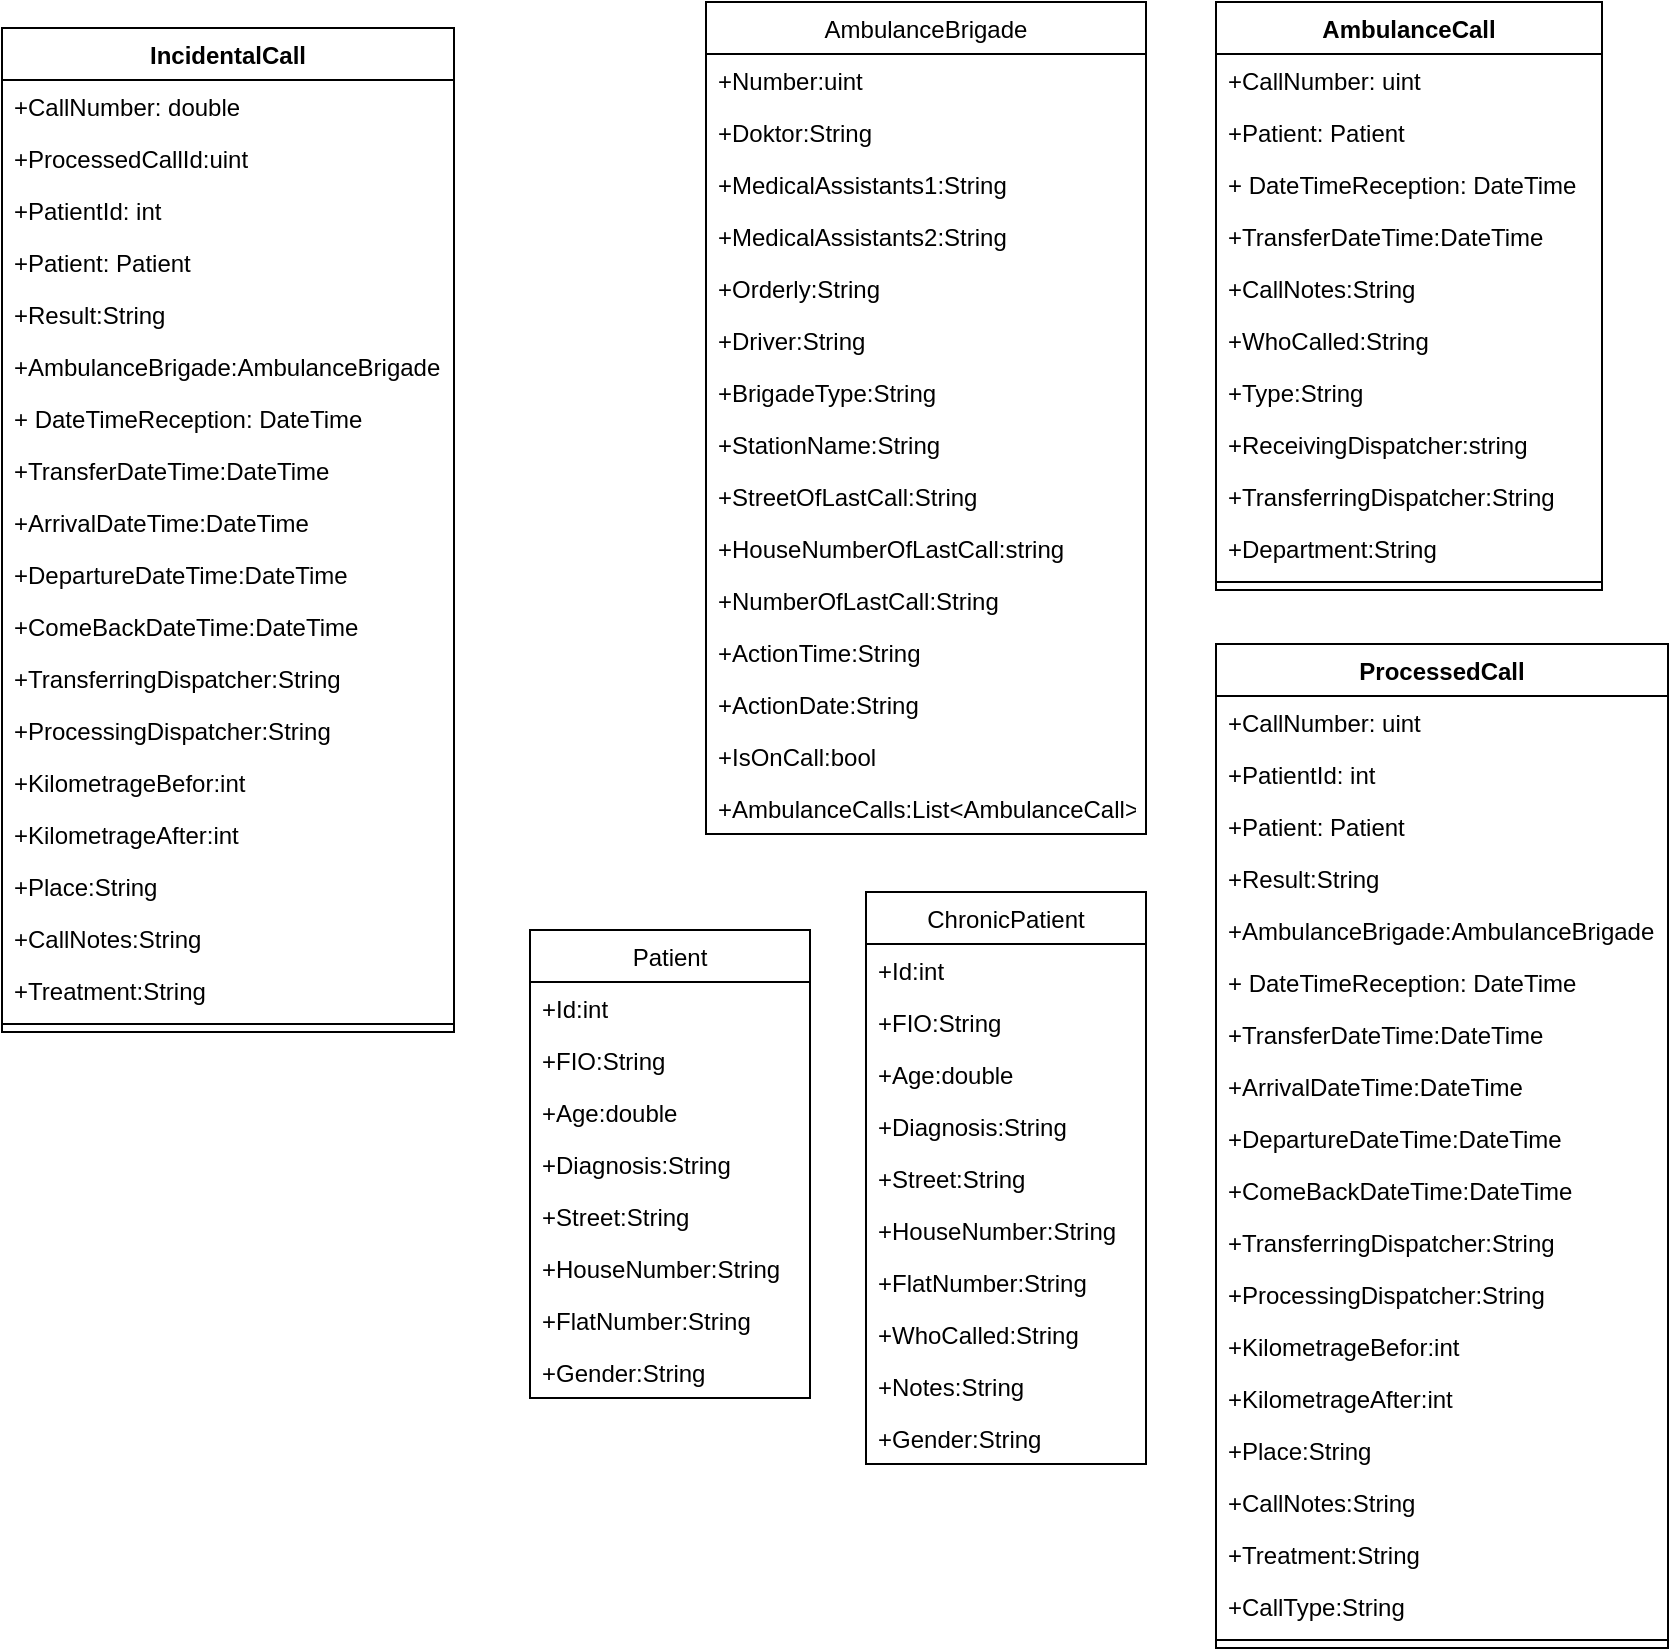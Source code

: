 <mxfile version="13.0.8"><diagram id="j4lk6knOGdsqaf_qtKKA" name="Page-1"><mxGraphModel dx="2028" dy="813" grid="1" gridSize="11" guides="1" tooltips="1" connect="1" arrows="1" fold="1" page="1" pageScale="1" pageWidth="2339" pageHeight="3300" math="0" shadow="0"><root><mxCell id="0"/><mxCell id="1" parent="0"/><mxCell id="YrctxMzLLQx7Gvt2rI-y-67" value="AmbulanceCall" style="swimlane;fontStyle=1;align=center;verticalAlign=top;childLayout=stackLayout;horizontal=1;startSize=26;horizontalStack=0;resizeParent=1;resizeParentMax=0;resizeLast=0;collapsible=1;marginBottom=0;" vertex="1" parent="1"><mxGeometry x="794" y="20" width="193" height="294" as="geometry"/></mxCell><mxCell id="YrctxMzLLQx7Gvt2rI-y-68" value="+CallNumber: uint" style="text;strokeColor=none;fillColor=none;align=left;verticalAlign=top;spacingLeft=4;spacingRight=4;overflow=hidden;rotatable=0;points=[[0,0.5],[1,0.5]];portConstraint=eastwest;" vertex="1" parent="YrctxMzLLQx7Gvt2rI-y-67"><mxGeometry y="26" width="193" height="26" as="geometry"/></mxCell><mxCell id="YrctxMzLLQx7Gvt2rI-y-79" value="+Patient: Patient" style="text;strokeColor=none;fillColor=none;align=left;verticalAlign=top;spacingLeft=4;spacingRight=4;overflow=hidden;rotatable=0;points=[[0,0.5],[1,0.5]];portConstraint=eastwest;" vertex="1" parent="YrctxMzLLQx7Gvt2rI-y-67"><mxGeometry y="52" width="193" height="26" as="geometry"/></mxCell><mxCell id="YrctxMzLLQx7Gvt2rI-y-71" value="+ DateTimeReception: DateTime" style="text;strokeColor=none;fillColor=none;align=left;verticalAlign=top;spacingLeft=4;spacingRight=4;overflow=hidden;rotatable=0;points=[[0,0.5],[1,0.5]];portConstraint=eastwest;" vertex="1" parent="YrctxMzLLQx7Gvt2rI-y-67"><mxGeometry y="78" width="193" height="26" as="geometry"/></mxCell><mxCell id="YrctxMzLLQx7Gvt2rI-y-76" value="+TransferDateTime:DateTime" style="text;strokeColor=none;fillColor=none;align=left;verticalAlign=top;spacingLeft=4;spacingRight=4;overflow=hidden;rotatable=0;points=[[0,0.5],[1,0.5]];portConstraint=eastwest;" vertex="1" parent="YrctxMzLLQx7Gvt2rI-y-67"><mxGeometry y="104" width="193" height="26" as="geometry"/></mxCell><mxCell id="YrctxMzLLQx7Gvt2rI-y-74" value="+CallNotes:String" style="text;strokeColor=none;fillColor=none;align=left;verticalAlign=top;spacingLeft=4;spacingRight=4;overflow=hidden;rotatable=0;points=[[0,0.5],[1,0.5]];portConstraint=eastwest;" vertex="1" parent="YrctxMzLLQx7Gvt2rI-y-67"><mxGeometry y="130" width="193" height="26" as="geometry"/></mxCell><mxCell id="YrctxMzLLQx7Gvt2rI-y-75" value="+WhoCalled:String" style="text;strokeColor=none;fillColor=none;align=left;verticalAlign=top;spacingLeft=4;spacingRight=4;overflow=hidden;rotatable=0;points=[[0,0.5],[1,0.5]];portConstraint=eastwest;" vertex="1" parent="YrctxMzLLQx7Gvt2rI-y-67"><mxGeometry y="156" width="193" height="26" as="geometry"/></mxCell><mxCell id="YrctxMzLLQx7Gvt2rI-y-73" value="+Type:String" style="text;strokeColor=none;fillColor=none;align=left;verticalAlign=top;spacingLeft=4;spacingRight=4;overflow=hidden;rotatable=0;points=[[0,0.5],[1,0.5]];portConstraint=eastwest;" vertex="1" parent="YrctxMzLLQx7Gvt2rI-y-67"><mxGeometry y="182" width="193" height="26" as="geometry"/></mxCell><mxCell id="YrctxMzLLQx7Gvt2rI-y-78" value="+ReceivingDispatcher:string" style="text;strokeColor=none;fillColor=none;align=left;verticalAlign=top;spacingLeft=4;spacingRight=4;overflow=hidden;rotatable=0;points=[[0,0.5],[1,0.5]];portConstraint=eastwest;" vertex="1" parent="YrctxMzLLQx7Gvt2rI-y-67"><mxGeometry y="208" width="193" height="26" as="geometry"/></mxCell><mxCell id="YrctxMzLLQx7Gvt2rI-y-77" value="+TransferringDispatcher:String" style="text;strokeColor=none;fillColor=none;align=left;verticalAlign=top;spacingLeft=4;spacingRight=4;overflow=hidden;rotatable=0;points=[[0,0.5],[1,0.5]];portConstraint=eastwest;" vertex="1" parent="YrctxMzLLQx7Gvt2rI-y-67"><mxGeometry y="234" width="193" height="26" as="geometry"/></mxCell><mxCell id="YrctxMzLLQx7Gvt2rI-y-72" value="+Department:String" style="text;strokeColor=none;fillColor=none;align=left;verticalAlign=top;spacingLeft=4;spacingRight=4;overflow=hidden;rotatable=0;points=[[0,0.5],[1,0.5]];portConstraint=eastwest;" vertex="1" parent="YrctxMzLLQx7Gvt2rI-y-67"><mxGeometry y="260" width="193" height="26" as="geometry"/></mxCell><mxCell id="YrctxMzLLQx7Gvt2rI-y-69" value="" style="line;strokeWidth=1;fillColor=none;align=left;verticalAlign=middle;spacingTop=-1;spacingLeft=3;spacingRight=3;rotatable=0;labelPosition=right;points=[];portConstraint=eastwest;" vertex="1" parent="YrctxMzLLQx7Gvt2rI-y-67"><mxGeometry y="286" width="193" height="8" as="geometry"/></mxCell><mxCell id="YrctxMzLLQx7Gvt2rI-y-126" value="AmbulanceBrigade" style="swimlane;fontStyle=0;childLayout=stackLayout;horizontal=1;startSize=26;fillColor=none;horizontalStack=0;resizeParent=1;resizeParentMax=0;resizeLast=0;collapsible=1;marginBottom=0;" vertex="1" parent="1"><mxGeometry x="539" y="20" width="220" height="416" as="geometry"/></mxCell><mxCell id="YrctxMzLLQx7Gvt2rI-y-137" value="+Number:uint" style="text;strokeColor=none;fillColor=none;align=left;verticalAlign=top;spacingLeft=4;spacingRight=4;overflow=hidden;rotatable=0;points=[[0,0.5],[1,0.5]];portConstraint=eastwest;" vertex="1" parent="YrctxMzLLQx7Gvt2rI-y-126"><mxGeometry y="26" width="220" height="26" as="geometry"/></mxCell><mxCell id="YrctxMzLLQx7Gvt2rI-y-140" value="+Doktor:String" style="text;strokeColor=none;fillColor=none;align=left;verticalAlign=top;spacingLeft=4;spacingRight=4;overflow=hidden;rotatable=0;points=[[0,0.5],[1,0.5]];portConstraint=eastwest;" vertex="1" parent="YrctxMzLLQx7Gvt2rI-y-126"><mxGeometry y="52" width="220" height="26" as="geometry"/></mxCell><mxCell id="YrctxMzLLQx7Gvt2rI-y-127" value="+MedicalAssistants1:String" style="text;strokeColor=none;fillColor=none;align=left;verticalAlign=top;spacingLeft=4;spacingRight=4;overflow=hidden;rotatable=0;points=[[0,0.5],[1,0.5]];portConstraint=eastwest;" vertex="1" parent="YrctxMzLLQx7Gvt2rI-y-126"><mxGeometry y="78" width="220" height="26" as="geometry"/></mxCell><mxCell id="YrctxMzLLQx7Gvt2rI-y-130" value="+MedicalAssistants2:String" style="text;strokeColor=none;fillColor=none;align=left;verticalAlign=top;spacingLeft=4;spacingRight=4;overflow=hidden;rotatable=0;points=[[0,0.5],[1,0.5]];portConstraint=eastwest;" vertex="1" parent="YrctxMzLLQx7Gvt2rI-y-126"><mxGeometry y="104" width="220" height="26" as="geometry"/></mxCell><mxCell id="YrctxMzLLQx7Gvt2rI-y-138" value="+Orderly:String" style="text;strokeColor=none;fillColor=none;align=left;verticalAlign=top;spacingLeft=4;spacingRight=4;overflow=hidden;rotatable=0;points=[[0,0.5],[1,0.5]];portConstraint=eastwest;" vertex="1" parent="YrctxMzLLQx7Gvt2rI-y-126"><mxGeometry y="130" width="220" height="26" as="geometry"/></mxCell><mxCell id="YrctxMzLLQx7Gvt2rI-y-131" value="+Driver:String" style="text;strokeColor=none;fillColor=none;align=left;verticalAlign=top;spacingLeft=4;spacingRight=4;overflow=hidden;rotatable=0;points=[[0,0.5],[1,0.5]];portConstraint=eastwest;" vertex="1" parent="YrctxMzLLQx7Gvt2rI-y-126"><mxGeometry y="156" width="220" height="26" as="geometry"/></mxCell><mxCell id="YrctxMzLLQx7Gvt2rI-y-132" value="+BrigadeType:String" style="text;strokeColor=none;fillColor=none;align=left;verticalAlign=top;spacingLeft=4;spacingRight=4;overflow=hidden;rotatable=0;points=[[0,0.5],[1,0.5]];portConstraint=eastwest;" vertex="1" parent="YrctxMzLLQx7Gvt2rI-y-126"><mxGeometry y="182" width="220" height="26" as="geometry"/></mxCell><mxCell id="YrctxMzLLQx7Gvt2rI-y-133" value="+StationName:String" style="text;strokeColor=none;fillColor=none;align=left;verticalAlign=top;spacingLeft=4;spacingRight=4;overflow=hidden;rotatable=0;points=[[0,0.5],[1,0.5]];portConstraint=eastwest;" vertex="1" parent="YrctxMzLLQx7Gvt2rI-y-126"><mxGeometry y="208" width="220" height="26" as="geometry"/></mxCell><mxCell id="YrctxMzLLQx7Gvt2rI-y-134" value="+StreetOfLastCall:String" style="text;strokeColor=none;fillColor=none;align=left;verticalAlign=top;spacingLeft=4;spacingRight=4;overflow=hidden;rotatable=0;points=[[0,0.5],[1,0.5]];portConstraint=eastwest;" vertex="1" parent="YrctxMzLLQx7Gvt2rI-y-126"><mxGeometry y="234" width="220" height="26" as="geometry"/></mxCell><mxCell id="YrctxMzLLQx7Gvt2rI-y-135" value="+HouseNumberOfLastCall:string" style="text;strokeColor=none;fillColor=none;align=left;verticalAlign=top;spacingLeft=4;spacingRight=4;overflow=hidden;rotatable=0;points=[[0,0.5],[1,0.5]];portConstraint=eastwest;" vertex="1" parent="YrctxMzLLQx7Gvt2rI-y-126"><mxGeometry y="260" width="220" height="26" as="geometry"/></mxCell><mxCell id="YrctxMzLLQx7Gvt2rI-y-139" value="+NumberOfLastCall:String" style="text;strokeColor=none;fillColor=none;align=left;verticalAlign=top;spacingLeft=4;spacingRight=4;overflow=hidden;rotatable=0;points=[[0,0.5],[1,0.5]];portConstraint=eastwest;" vertex="1" parent="YrctxMzLLQx7Gvt2rI-y-126"><mxGeometry y="286" width="220" height="26" as="geometry"/></mxCell><mxCell id="YrctxMzLLQx7Gvt2rI-y-136" value="+ActionTime:String" style="text;strokeColor=none;fillColor=none;align=left;verticalAlign=top;spacingLeft=4;spacingRight=4;overflow=hidden;rotatable=0;points=[[0,0.5],[1,0.5]];portConstraint=eastwest;" vertex="1" parent="YrctxMzLLQx7Gvt2rI-y-126"><mxGeometry y="312" width="220" height="26" as="geometry"/></mxCell><mxCell id="YrctxMzLLQx7Gvt2rI-y-141" value="+ActionDate:String" style="text;strokeColor=none;fillColor=none;align=left;verticalAlign=top;spacingLeft=4;spacingRight=4;overflow=hidden;rotatable=0;points=[[0,0.5],[1,0.5]];portConstraint=eastwest;" vertex="1" parent="YrctxMzLLQx7Gvt2rI-y-126"><mxGeometry y="338" width="220" height="26" as="geometry"/></mxCell><mxCell id="YrctxMzLLQx7Gvt2rI-y-128" value="+IsOnCall:bool" style="text;strokeColor=none;fillColor=none;align=left;verticalAlign=top;spacingLeft=4;spacingRight=4;overflow=hidden;rotatable=0;points=[[0,0.5],[1,0.5]];portConstraint=eastwest;" vertex="1" parent="YrctxMzLLQx7Gvt2rI-y-126"><mxGeometry y="364" width="220" height="26" as="geometry"/></mxCell><mxCell id="YrctxMzLLQx7Gvt2rI-y-129" value="+AmbulanceCalls:List&lt;AmbulanceCall&gt;" style="text;strokeColor=none;fillColor=none;align=left;verticalAlign=top;spacingLeft=4;spacingRight=4;overflow=hidden;rotatable=0;points=[[0,0.5],[1,0.5]];portConstraint=eastwest;" vertex="1" parent="YrctxMzLLQx7Gvt2rI-y-126"><mxGeometry y="390" width="220" height="26" as="geometry"/></mxCell><mxCell id="YrctxMzLLQx7Gvt2rI-y-178" value="IncidentalCall" style="swimlane;fontStyle=1;align=center;verticalAlign=top;childLayout=stackLayout;horizontal=1;startSize=26;horizontalStack=0;resizeParent=1;resizeParentMax=0;resizeLast=0;collapsible=1;marginBottom=0;" vertex="1" parent="1"><mxGeometry x="187" y="33" width="226" height="502" as="geometry"/></mxCell><mxCell id="YrctxMzLLQx7Gvt2rI-y-179" value="+CallNumber: double" style="text;strokeColor=none;fillColor=none;align=left;verticalAlign=top;spacingLeft=4;spacingRight=4;overflow=hidden;rotatable=0;points=[[0,0.5],[1,0.5]];portConstraint=eastwest;" vertex="1" parent="YrctxMzLLQx7Gvt2rI-y-178"><mxGeometry y="26" width="226" height="26" as="geometry"/></mxCell><mxCell id="YrctxMzLLQx7Gvt2rI-y-199" value="+ProcessedCallId:uint" style="text;strokeColor=none;fillColor=none;align=left;verticalAlign=top;spacingLeft=4;spacingRight=4;overflow=hidden;rotatable=0;points=[[0,0.5],[1,0.5]];portConstraint=eastwest;" vertex="1" parent="YrctxMzLLQx7Gvt2rI-y-178"><mxGeometry y="52" width="226" height="26" as="geometry"/></mxCell><mxCell id="YrctxMzLLQx7Gvt2rI-y-180" value="+PatientId: int" style="text;strokeColor=none;fillColor=none;align=left;verticalAlign=top;spacingLeft=4;spacingRight=4;overflow=hidden;rotatable=0;points=[[0,0.5],[1,0.5]];portConstraint=eastwest;" vertex="1" parent="YrctxMzLLQx7Gvt2rI-y-178"><mxGeometry y="78" width="226" height="26" as="geometry"/></mxCell><mxCell id="YrctxMzLLQx7Gvt2rI-y-181" value="+Patient: Patient" style="text;strokeColor=none;fillColor=none;align=left;verticalAlign=top;spacingLeft=4;spacingRight=4;overflow=hidden;rotatable=0;points=[[0,0.5],[1,0.5]];portConstraint=eastwest;" vertex="1" parent="YrctxMzLLQx7Gvt2rI-y-178"><mxGeometry y="104" width="226" height="26" as="geometry"/></mxCell><mxCell id="YrctxMzLLQx7Gvt2rI-y-182" value="+Result:String" style="text;strokeColor=none;fillColor=none;align=left;verticalAlign=top;spacingLeft=4;spacingRight=4;overflow=hidden;rotatable=0;points=[[0,0.5],[1,0.5]];portConstraint=eastwest;" vertex="1" parent="YrctxMzLLQx7Gvt2rI-y-178"><mxGeometry y="130" width="226" height="26" as="geometry"/></mxCell><mxCell id="YrctxMzLLQx7Gvt2rI-y-183" value="+AmbulanceBrigade:AmbulanceBrigade" style="text;strokeColor=none;fillColor=none;align=left;verticalAlign=top;spacingLeft=4;spacingRight=4;overflow=hidden;rotatable=0;points=[[0,0.5],[1,0.5]];portConstraint=eastwest;" vertex="1" parent="YrctxMzLLQx7Gvt2rI-y-178"><mxGeometry y="156" width="226" height="26" as="geometry"/></mxCell><mxCell id="YrctxMzLLQx7Gvt2rI-y-184" value="+ DateTimeReception: DateTime" style="text;strokeColor=none;fillColor=none;align=left;verticalAlign=top;spacingLeft=4;spacingRight=4;overflow=hidden;rotatable=0;points=[[0,0.5],[1,0.5]];portConstraint=eastwest;" vertex="1" parent="YrctxMzLLQx7Gvt2rI-y-178"><mxGeometry y="182" width="226" height="26" as="geometry"/></mxCell><mxCell id="YrctxMzLLQx7Gvt2rI-y-185" value="+TransferDateTime:DateTime" style="text;strokeColor=none;fillColor=none;align=left;verticalAlign=top;spacingLeft=4;spacingRight=4;overflow=hidden;rotatable=0;points=[[0,0.5],[1,0.5]];portConstraint=eastwest;" vertex="1" parent="YrctxMzLLQx7Gvt2rI-y-178"><mxGeometry y="208" width="226" height="26" as="geometry"/></mxCell><mxCell id="YrctxMzLLQx7Gvt2rI-y-186" value="+ArrivalDateTime:DateTime" style="text;strokeColor=none;fillColor=none;align=left;verticalAlign=top;spacingLeft=4;spacingRight=4;overflow=hidden;rotatable=0;points=[[0,0.5],[1,0.5]];portConstraint=eastwest;" vertex="1" parent="YrctxMzLLQx7Gvt2rI-y-178"><mxGeometry y="234" width="226" height="26" as="geometry"/></mxCell><mxCell id="YrctxMzLLQx7Gvt2rI-y-187" value="+DepartureDateTime:DateTime" style="text;strokeColor=none;fillColor=none;align=left;verticalAlign=top;spacingLeft=4;spacingRight=4;overflow=hidden;rotatable=0;points=[[0,0.5],[1,0.5]];portConstraint=eastwest;" vertex="1" parent="YrctxMzLLQx7Gvt2rI-y-178"><mxGeometry y="260" width="226" height="26" as="geometry"/></mxCell><mxCell id="YrctxMzLLQx7Gvt2rI-y-188" value="+ComeBackDateTime:DateTime" style="text;strokeColor=none;fillColor=none;align=left;verticalAlign=top;spacingLeft=4;spacingRight=4;overflow=hidden;rotatable=0;points=[[0,0.5],[1,0.5]];portConstraint=eastwest;" vertex="1" parent="YrctxMzLLQx7Gvt2rI-y-178"><mxGeometry y="286" width="226" height="26" as="geometry"/></mxCell><mxCell id="YrctxMzLLQx7Gvt2rI-y-190" value="+TransferringDispatcher:String" style="text;strokeColor=none;fillColor=none;align=left;verticalAlign=top;spacingLeft=4;spacingRight=4;overflow=hidden;rotatable=0;points=[[0,0.5],[1,0.5]];portConstraint=eastwest;" vertex="1" parent="YrctxMzLLQx7Gvt2rI-y-178"><mxGeometry y="312" width="226" height="26" as="geometry"/></mxCell><mxCell id="YrctxMzLLQx7Gvt2rI-y-191" value="+ProcessingDispatcher:String" style="text;strokeColor=none;fillColor=none;align=left;verticalAlign=top;spacingLeft=4;spacingRight=4;overflow=hidden;rotatable=0;points=[[0,0.5],[1,0.5]];portConstraint=eastwest;" vertex="1" parent="YrctxMzLLQx7Gvt2rI-y-178"><mxGeometry y="338" width="226" height="26" as="geometry"/></mxCell><mxCell id="YrctxMzLLQx7Gvt2rI-y-192" value="+KilometrageBefor:int" style="text;strokeColor=none;fillColor=none;align=left;verticalAlign=top;spacingLeft=4;spacingRight=4;overflow=hidden;rotatable=0;points=[[0,0.5],[1,0.5]];portConstraint=eastwest;" vertex="1" parent="YrctxMzLLQx7Gvt2rI-y-178"><mxGeometry y="364" width="226" height="26" as="geometry"/></mxCell><mxCell id="YrctxMzLLQx7Gvt2rI-y-193" value="+KilometrageAfter:int" style="text;strokeColor=none;fillColor=none;align=left;verticalAlign=top;spacingLeft=4;spacingRight=4;overflow=hidden;rotatable=0;points=[[0,0.5],[1,0.5]];portConstraint=eastwest;" vertex="1" parent="YrctxMzLLQx7Gvt2rI-y-178"><mxGeometry y="390" width="226" height="26" as="geometry"/></mxCell><mxCell id="YrctxMzLLQx7Gvt2rI-y-194" value="+Place:String" style="text;strokeColor=none;fillColor=none;align=left;verticalAlign=top;spacingLeft=4;spacingRight=4;overflow=hidden;rotatable=0;points=[[0,0.5],[1,0.5]];portConstraint=eastwest;" vertex="1" parent="YrctxMzLLQx7Gvt2rI-y-178"><mxGeometry y="416" width="226" height="26" as="geometry"/></mxCell><mxCell id="YrctxMzLLQx7Gvt2rI-y-195" value="+CallNotes:String" style="text;strokeColor=none;fillColor=none;align=left;verticalAlign=top;spacingLeft=4;spacingRight=4;overflow=hidden;rotatable=0;points=[[0,0.5],[1,0.5]];portConstraint=eastwest;" vertex="1" parent="YrctxMzLLQx7Gvt2rI-y-178"><mxGeometry y="442" width="226" height="26" as="geometry"/></mxCell><mxCell id="YrctxMzLLQx7Gvt2rI-y-196" value="+Treatment:String" style="text;strokeColor=none;fillColor=none;align=left;verticalAlign=top;spacingLeft=4;spacingRight=4;overflow=hidden;rotatable=0;points=[[0,0.5],[1,0.5]];portConstraint=eastwest;" vertex="1" parent="YrctxMzLLQx7Gvt2rI-y-178"><mxGeometry y="468" width="226" height="26" as="geometry"/></mxCell><mxCell id="YrctxMzLLQx7Gvt2rI-y-198" value="" style="line;strokeWidth=1;fillColor=none;align=left;verticalAlign=middle;spacingTop=-1;spacingLeft=3;spacingRight=3;rotatable=0;labelPosition=right;points=[];portConstraint=eastwest;" vertex="1" parent="YrctxMzLLQx7Gvt2rI-y-178"><mxGeometry y="494" width="226" height="8" as="geometry"/></mxCell><mxCell id="YrctxMzLLQx7Gvt2rI-y-88" value="ProcessedCall" style="swimlane;fontStyle=1;align=center;verticalAlign=top;childLayout=stackLayout;horizontal=1;startSize=26;horizontalStack=0;resizeParent=1;resizeParentMax=0;resizeLast=0;collapsible=1;marginBottom=0;" vertex="1" parent="1"><mxGeometry x="794" y="341" width="226" height="502" as="geometry"/></mxCell><mxCell id="YrctxMzLLQx7Gvt2rI-y-89" value="+CallNumber: uint" style="text;strokeColor=none;fillColor=none;align=left;verticalAlign=top;spacingLeft=4;spacingRight=4;overflow=hidden;rotatable=0;points=[[0,0.5],[1,0.5]];portConstraint=eastwest;" vertex="1" parent="YrctxMzLLQx7Gvt2rI-y-88"><mxGeometry y="26" width="226" height="26" as="geometry"/></mxCell><mxCell id="YrctxMzLLQx7Gvt2rI-y-101" value="+PatientId: int" style="text;strokeColor=none;fillColor=none;align=left;verticalAlign=top;spacingLeft=4;spacingRight=4;overflow=hidden;rotatable=0;points=[[0,0.5],[1,0.5]];portConstraint=eastwest;" vertex="1" parent="YrctxMzLLQx7Gvt2rI-y-88"><mxGeometry y="52" width="226" height="26" as="geometry"/></mxCell><mxCell id="YrctxMzLLQx7Gvt2rI-y-90" value="+Patient: Patient" style="text;strokeColor=none;fillColor=none;align=left;verticalAlign=top;spacingLeft=4;spacingRight=4;overflow=hidden;rotatable=0;points=[[0,0.5],[1,0.5]];portConstraint=eastwest;" vertex="1" parent="YrctxMzLLQx7Gvt2rI-y-88"><mxGeometry y="78" width="226" height="26" as="geometry"/></mxCell><mxCell id="YrctxMzLLQx7Gvt2rI-y-102" value="+Result:String" style="text;strokeColor=none;fillColor=none;align=left;verticalAlign=top;spacingLeft=4;spacingRight=4;overflow=hidden;rotatable=0;points=[[0,0.5],[1,0.5]];portConstraint=eastwest;" vertex="1" parent="YrctxMzLLQx7Gvt2rI-y-88"><mxGeometry y="104" width="226" height="26" as="geometry"/></mxCell><mxCell id="YrctxMzLLQx7Gvt2rI-y-103" value="+AmbulanceBrigade:AmbulanceBrigade" style="text;strokeColor=none;fillColor=none;align=left;verticalAlign=top;spacingLeft=4;spacingRight=4;overflow=hidden;rotatable=0;points=[[0,0.5],[1,0.5]];portConstraint=eastwest;" vertex="1" parent="YrctxMzLLQx7Gvt2rI-y-88"><mxGeometry y="130" width="226" height="26" as="geometry"/></mxCell><mxCell id="YrctxMzLLQx7Gvt2rI-y-91" value="+ DateTimeReception: DateTime" style="text;strokeColor=none;fillColor=none;align=left;verticalAlign=top;spacingLeft=4;spacingRight=4;overflow=hidden;rotatable=0;points=[[0,0.5],[1,0.5]];portConstraint=eastwest;" vertex="1" parent="YrctxMzLLQx7Gvt2rI-y-88"><mxGeometry y="156" width="226" height="26" as="geometry"/></mxCell><mxCell id="YrctxMzLLQx7Gvt2rI-y-104" value="+TransferDateTime:DateTime" style="text;strokeColor=none;fillColor=none;align=left;verticalAlign=top;spacingLeft=4;spacingRight=4;overflow=hidden;rotatable=0;points=[[0,0.5],[1,0.5]];portConstraint=eastwest;" vertex="1" parent="YrctxMzLLQx7Gvt2rI-y-88"><mxGeometry y="182" width="226" height="26" as="geometry"/></mxCell><mxCell id="YrctxMzLLQx7Gvt2rI-y-105" value="+ArrivalDateTime:DateTime" style="text;strokeColor=none;fillColor=none;align=left;verticalAlign=top;spacingLeft=4;spacingRight=4;overflow=hidden;rotatable=0;points=[[0,0.5],[1,0.5]];portConstraint=eastwest;" vertex="1" parent="YrctxMzLLQx7Gvt2rI-y-88"><mxGeometry y="208" width="226" height="26" as="geometry"/></mxCell><mxCell id="YrctxMzLLQx7Gvt2rI-y-92" value="+DepartureDateTime:DateTime" style="text;strokeColor=none;fillColor=none;align=left;verticalAlign=top;spacingLeft=4;spacingRight=4;overflow=hidden;rotatable=0;points=[[0,0.5],[1,0.5]];portConstraint=eastwest;" vertex="1" parent="YrctxMzLLQx7Gvt2rI-y-88"><mxGeometry y="234" width="226" height="26" as="geometry"/></mxCell><mxCell id="YrctxMzLLQx7Gvt2rI-y-106" value="+ComeBackDateTime:DateTime" style="text;strokeColor=none;fillColor=none;align=left;verticalAlign=top;spacingLeft=4;spacingRight=4;overflow=hidden;rotatable=0;points=[[0,0.5],[1,0.5]];portConstraint=eastwest;" vertex="1" parent="YrctxMzLLQx7Gvt2rI-y-88"><mxGeometry y="260" width="226" height="26" as="geometry"/></mxCell><mxCell id="YrctxMzLLQx7Gvt2rI-y-108" value="+TransferringDispatcher:String" style="text;strokeColor=none;fillColor=none;align=left;verticalAlign=top;spacingLeft=4;spacingRight=4;overflow=hidden;rotatable=0;points=[[0,0.5],[1,0.5]];portConstraint=eastwest;" vertex="1" parent="YrctxMzLLQx7Gvt2rI-y-88"><mxGeometry y="286" width="226" height="26" as="geometry"/></mxCell><mxCell id="YrctxMzLLQx7Gvt2rI-y-107" value="+ProcessingDispatcher:String" style="text;strokeColor=none;fillColor=none;align=left;verticalAlign=top;spacingLeft=4;spacingRight=4;overflow=hidden;rotatable=0;points=[[0,0.5],[1,0.5]];portConstraint=eastwest;" vertex="1" parent="YrctxMzLLQx7Gvt2rI-y-88"><mxGeometry y="312" width="226" height="26" as="geometry"/></mxCell><mxCell id="YrctxMzLLQx7Gvt2rI-y-94" value="+KilometrageBefor:int" style="text;strokeColor=none;fillColor=none;align=left;verticalAlign=top;spacingLeft=4;spacingRight=4;overflow=hidden;rotatable=0;points=[[0,0.5],[1,0.5]];portConstraint=eastwest;" vertex="1" parent="YrctxMzLLQx7Gvt2rI-y-88"><mxGeometry y="338" width="226" height="26" as="geometry"/></mxCell><mxCell id="YrctxMzLLQx7Gvt2rI-y-109" value="+KilometrageAfter:int" style="text;strokeColor=none;fillColor=none;align=left;verticalAlign=top;spacingLeft=4;spacingRight=4;overflow=hidden;rotatable=0;points=[[0,0.5],[1,0.5]];portConstraint=eastwest;" vertex="1" parent="YrctxMzLLQx7Gvt2rI-y-88"><mxGeometry y="364" width="226" height="26" as="geometry"/></mxCell><mxCell id="YrctxMzLLQx7Gvt2rI-y-95" value="+Place:String" style="text;strokeColor=none;fillColor=none;align=left;verticalAlign=top;spacingLeft=4;spacingRight=4;overflow=hidden;rotatable=0;points=[[0,0.5],[1,0.5]];portConstraint=eastwest;" vertex="1" parent="YrctxMzLLQx7Gvt2rI-y-88"><mxGeometry y="390" width="226" height="26" as="geometry"/></mxCell><mxCell id="YrctxMzLLQx7Gvt2rI-y-96" value="+CallNotes:String" style="text;strokeColor=none;fillColor=none;align=left;verticalAlign=top;spacingLeft=4;spacingRight=4;overflow=hidden;rotatable=0;points=[[0,0.5],[1,0.5]];portConstraint=eastwest;" vertex="1" parent="YrctxMzLLQx7Gvt2rI-y-88"><mxGeometry y="416" width="226" height="26" as="geometry"/></mxCell><mxCell id="YrctxMzLLQx7Gvt2rI-y-97" value="+Treatment:String" style="text;strokeColor=none;fillColor=none;align=left;verticalAlign=top;spacingLeft=4;spacingRight=4;overflow=hidden;rotatable=0;points=[[0,0.5],[1,0.5]];portConstraint=eastwest;" vertex="1" parent="YrctxMzLLQx7Gvt2rI-y-88"><mxGeometry y="442" width="226" height="26" as="geometry"/></mxCell><mxCell id="YrctxMzLLQx7Gvt2rI-y-98" value="+CallType:String" style="text;strokeColor=none;fillColor=none;align=left;verticalAlign=top;spacingLeft=4;spacingRight=4;overflow=hidden;rotatable=0;points=[[0,0.5],[1,0.5]];portConstraint=eastwest;" vertex="1" parent="YrctxMzLLQx7Gvt2rI-y-88"><mxGeometry y="468" width="226" height="26" as="geometry"/></mxCell><mxCell id="YrctxMzLLQx7Gvt2rI-y-99" value="" style="line;strokeWidth=1;fillColor=none;align=left;verticalAlign=middle;spacingTop=-1;spacingLeft=3;spacingRight=3;rotatable=0;labelPosition=right;points=[];portConstraint=eastwest;" vertex="1" parent="YrctxMzLLQx7Gvt2rI-y-88"><mxGeometry y="494" width="226" height="8" as="geometry"/></mxCell><mxCell id="YrctxMzLLQx7Gvt2rI-y-142" value="ChronicPatient" style="swimlane;fontStyle=0;childLayout=stackLayout;horizontal=1;startSize=26;fillColor=none;horizontalStack=0;resizeParent=1;resizeParentMax=0;resizeLast=0;collapsible=1;marginBottom=0;" vertex="1" parent="1"><mxGeometry x="619" y="465" width="140" height="286" as="geometry"/></mxCell><mxCell id="YrctxMzLLQx7Gvt2rI-y-151" value="+Id:int" style="text;strokeColor=none;fillColor=none;align=left;verticalAlign=top;spacingLeft=4;spacingRight=4;overflow=hidden;rotatable=0;points=[[0,0.5],[1,0.5]];portConstraint=eastwest;" vertex="1" parent="YrctxMzLLQx7Gvt2rI-y-142"><mxGeometry y="26" width="140" height="26" as="geometry"/></mxCell><mxCell id="YrctxMzLLQx7Gvt2rI-y-143" value="+FIO:String" style="text;strokeColor=none;fillColor=none;align=left;verticalAlign=top;spacingLeft=4;spacingRight=4;overflow=hidden;rotatable=0;points=[[0,0.5],[1,0.5]];portConstraint=eastwest;" vertex="1" parent="YrctxMzLLQx7Gvt2rI-y-142"><mxGeometry y="52" width="140" height="26" as="geometry"/></mxCell><mxCell id="YrctxMzLLQx7Gvt2rI-y-144" value="+Age:double" style="text;strokeColor=none;fillColor=none;align=left;verticalAlign=top;spacingLeft=4;spacingRight=4;overflow=hidden;rotatable=0;points=[[0,0.5],[1,0.5]];portConstraint=eastwest;" vertex="1" parent="YrctxMzLLQx7Gvt2rI-y-142"><mxGeometry y="78" width="140" height="26" as="geometry"/></mxCell><mxCell id="YrctxMzLLQx7Gvt2rI-y-145" value="+Diagnosis:String" style="text;strokeColor=none;fillColor=none;align=left;verticalAlign=top;spacingLeft=4;spacingRight=4;overflow=hidden;rotatable=0;points=[[0,0.5],[1,0.5]];portConstraint=eastwest;" vertex="1" parent="YrctxMzLLQx7Gvt2rI-y-142"><mxGeometry y="104" width="140" height="26" as="geometry"/></mxCell><mxCell id="YrctxMzLLQx7Gvt2rI-y-149" value="+Street:String" style="text;strokeColor=none;fillColor=none;align=left;verticalAlign=top;spacingLeft=4;spacingRight=4;overflow=hidden;rotatable=0;points=[[0,0.5],[1,0.5]];portConstraint=eastwest;" vertex="1" parent="YrctxMzLLQx7Gvt2rI-y-142"><mxGeometry y="130" width="140" height="26" as="geometry"/></mxCell><mxCell id="YrctxMzLLQx7Gvt2rI-y-150" value="+HouseNumber:String" style="text;strokeColor=none;fillColor=none;align=left;verticalAlign=top;spacingLeft=4;spacingRight=4;overflow=hidden;rotatable=0;points=[[0,0.5],[1,0.5]];portConstraint=eastwest;" vertex="1" parent="YrctxMzLLQx7Gvt2rI-y-142"><mxGeometry y="156" width="140" height="26" as="geometry"/></mxCell><mxCell id="YrctxMzLLQx7Gvt2rI-y-148" value="+FlatNumber:String" style="text;strokeColor=none;fillColor=none;align=left;verticalAlign=top;spacingLeft=4;spacingRight=4;overflow=hidden;rotatable=0;points=[[0,0.5],[1,0.5]];portConstraint=eastwest;" vertex="1" parent="YrctxMzLLQx7Gvt2rI-y-142"><mxGeometry y="182" width="140" height="26" as="geometry"/></mxCell><mxCell id="YrctxMzLLQx7Gvt2rI-y-146" value="+WhoCalled:String" style="text;strokeColor=none;fillColor=none;align=left;verticalAlign=top;spacingLeft=4;spacingRight=4;overflow=hidden;rotatable=0;points=[[0,0.5],[1,0.5]];portConstraint=eastwest;" vertex="1" parent="YrctxMzLLQx7Gvt2rI-y-142"><mxGeometry y="208" width="140" height="26" as="geometry"/></mxCell><mxCell id="YrctxMzLLQx7Gvt2rI-y-147" value="+Notes:String" style="text;strokeColor=none;fillColor=none;align=left;verticalAlign=top;spacingLeft=4;spacingRight=4;overflow=hidden;rotatable=0;points=[[0,0.5],[1,0.5]];portConstraint=eastwest;" vertex="1" parent="YrctxMzLLQx7Gvt2rI-y-142"><mxGeometry y="234" width="140" height="26" as="geometry"/></mxCell><mxCell id="YrctxMzLLQx7Gvt2rI-y-166" value="+Gender:String" style="text;strokeColor=none;fillColor=none;align=left;verticalAlign=top;spacingLeft=4;spacingRight=4;overflow=hidden;rotatable=0;points=[[0,0.5],[1,0.5]];portConstraint=eastwest;" vertex="1" parent="YrctxMzLLQx7Gvt2rI-y-142"><mxGeometry y="260" width="140" height="26" as="geometry"/></mxCell><mxCell id="YrctxMzLLQx7Gvt2rI-y-167" value="Patient" style="swimlane;fontStyle=0;childLayout=stackLayout;horizontal=1;startSize=26;fillColor=none;horizontalStack=0;resizeParent=1;resizeParentMax=0;resizeLast=0;collapsible=1;marginBottom=0;" vertex="1" parent="1"><mxGeometry x="451" y="484" width="140" height="234" as="geometry"/></mxCell><mxCell id="YrctxMzLLQx7Gvt2rI-y-168" value="+Id:int" style="text;strokeColor=none;fillColor=none;align=left;verticalAlign=top;spacingLeft=4;spacingRight=4;overflow=hidden;rotatable=0;points=[[0,0.5],[1,0.5]];portConstraint=eastwest;" vertex="1" parent="YrctxMzLLQx7Gvt2rI-y-167"><mxGeometry y="26" width="140" height="26" as="geometry"/></mxCell><mxCell id="YrctxMzLLQx7Gvt2rI-y-169" value="+FIO:String" style="text;strokeColor=none;fillColor=none;align=left;verticalAlign=top;spacingLeft=4;spacingRight=4;overflow=hidden;rotatable=0;points=[[0,0.5],[1,0.5]];portConstraint=eastwest;" vertex="1" parent="YrctxMzLLQx7Gvt2rI-y-167"><mxGeometry y="52" width="140" height="26" as="geometry"/></mxCell><mxCell id="YrctxMzLLQx7Gvt2rI-y-170" value="+Age:double" style="text;strokeColor=none;fillColor=none;align=left;verticalAlign=top;spacingLeft=4;spacingRight=4;overflow=hidden;rotatable=0;points=[[0,0.5],[1,0.5]];portConstraint=eastwest;" vertex="1" parent="YrctxMzLLQx7Gvt2rI-y-167"><mxGeometry y="78" width="140" height="26" as="geometry"/></mxCell><mxCell id="YrctxMzLLQx7Gvt2rI-y-171" value="+Diagnosis:String" style="text;strokeColor=none;fillColor=none;align=left;verticalAlign=top;spacingLeft=4;spacingRight=4;overflow=hidden;rotatable=0;points=[[0,0.5],[1,0.5]];portConstraint=eastwest;" vertex="1" parent="YrctxMzLLQx7Gvt2rI-y-167"><mxGeometry y="104" width="140" height="26" as="geometry"/></mxCell><mxCell id="YrctxMzLLQx7Gvt2rI-y-172" value="+Street:String" style="text;strokeColor=none;fillColor=none;align=left;verticalAlign=top;spacingLeft=4;spacingRight=4;overflow=hidden;rotatable=0;points=[[0,0.5],[1,0.5]];portConstraint=eastwest;" vertex="1" parent="YrctxMzLLQx7Gvt2rI-y-167"><mxGeometry y="130" width="140" height="26" as="geometry"/></mxCell><mxCell id="YrctxMzLLQx7Gvt2rI-y-173" value="+HouseNumber:String" style="text;strokeColor=none;fillColor=none;align=left;verticalAlign=top;spacingLeft=4;spacingRight=4;overflow=hidden;rotatable=0;points=[[0,0.5],[1,0.5]];portConstraint=eastwest;" vertex="1" parent="YrctxMzLLQx7Gvt2rI-y-167"><mxGeometry y="156" width="140" height="26" as="geometry"/></mxCell><mxCell id="YrctxMzLLQx7Gvt2rI-y-174" value="+FlatNumber:String" style="text;strokeColor=none;fillColor=none;align=left;verticalAlign=top;spacingLeft=4;spacingRight=4;overflow=hidden;rotatable=0;points=[[0,0.5],[1,0.5]];portConstraint=eastwest;" vertex="1" parent="YrctxMzLLQx7Gvt2rI-y-167"><mxGeometry y="182" width="140" height="26" as="geometry"/></mxCell><mxCell id="YrctxMzLLQx7Gvt2rI-y-177" value="+Gender:String" style="text;strokeColor=none;fillColor=none;align=left;verticalAlign=top;spacingLeft=4;spacingRight=4;overflow=hidden;rotatable=0;points=[[0,0.5],[1,0.5]];portConstraint=eastwest;" vertex="1" parent="YrctxMzLLQx7Gvt2rI-y-167"><mxGeometry y="208" width="140" height="26" as="geometry"/></mxCell></root></mxGraphModel></diagram></mxfile>